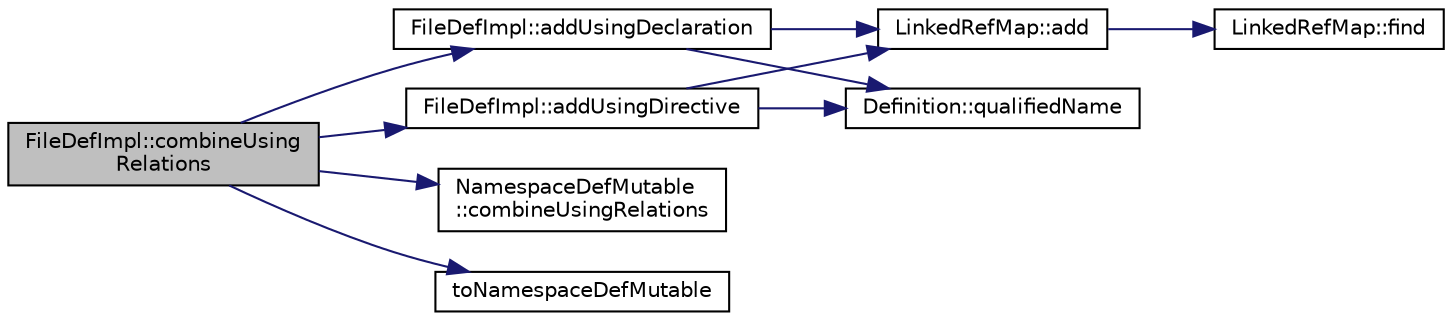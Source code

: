 digraph "FileDefImpl::combineUsingRelations"
{
 // LATEX_PDF_SIZE
  edge [fontname="Helvetica",fontsize="10",labelfontname="Helvetica",labelfontsize="10"];
  node [fontname="Helvetica",fontsize="10",shape=record];
  rankdir="LR";
  Node1 [label="FileDefImpl::combineUsing\lRelations",height=0.2,width=0.4,color="black", fillcolor="grey75", style="filled", fontcolor="black",tooltip=" "];
  Node1 -> Node2 [color="midnightblue",fontsize="10",style="solid",fontname="Helvetica"];
  Node2 [label="FileDefImpl::addUsingDeclaration",height=0.2,width=0.4,color="black", fillcolor="white", style="filled",URL="$classFileDefImpl.html#ad9fd25c1cb996854e44589501ada1e6a",tooltip=" "];
  Node2 -> Node3 [color="midnightblue",fontsize="10",style="solid",fontname="Helvetica"];
  Node3 [label="LinkedRefMap::add",height=0.2,width=0.4,color="black", fillcolor="white", style="filled",URL="$classLinkedRefMap.html#a273fe87b60116a378346a858e11e4b6e",tooltip=" "];
  Node3 -> Node4 [color="midnightblue",fontsize="10",style="solid",fontname="Helvetica"];
  Node4 [label="LinkedRefMap::find",height=0.2,width=0.4,color="black", fillcolor="white", style="filled",URL="$classLinkedRefMap.html#a9f6506fe8d15e7f43f61929560a3c377",tooltip=" "];
  Node2 -> Node5 [color="midnightblue",fontsize="10",style="solid",fontname="Helvetica"];
  Node5 [label="Definition::qualifiedName",height=0.2,width=0.4,color="black", fillcolor="white", style="filled",URL="$classDefinition.html#ac3bc44bb9d5b4c8d1957f06222a5e0d7",tooltip=" "];
  Node1 -> Node6 [color="midnightblue",fontsize="10",style="solid",fontname="Helvetica"];
  Node6 [label="FileDefImpl::addUsingDirective",height=0.2,width=0.4,color="black", fillcolor="white", style="filled",URL="$classFileDefImpl.html#a288d8586626127461c9b5b1ec6e766e5",tooltip=" "];
  Node6 -> Node3 [color="midnightblue",fontsize="10",style="solid",fontname="Helvetica"];
  Node6 -> Node5 [color="midnightblue",fontsize="10",style="solid",fontname="Helvetica"];
  Node1 -> Node7 [color="midnightblue",fontsize="10",style="solid",fontname="Helvetica"];
  Node7 [label="NamespaceDefMutable\l::combineUsingRelations",height=0.2,width=0.4,color="black", fillcolor="white", style="filled",URL="$classNamespaceDefMutable.html#ac51e6f051216b83d401868b978b08923",tooltip=" "];
  Node1 -> Node8 [color="midnightblue",fontsize="10",style="solid",fontname="Helvetica"];
  Node8 [label="toNamespaceDefMutable",height=0.2,width=0.4,color="black", fillcolor="white", style="filled",URL="$namespacedef_8cpp.html#ae480c007a9e16b642a72ffb1119c5812",tooltip=" "];
}
